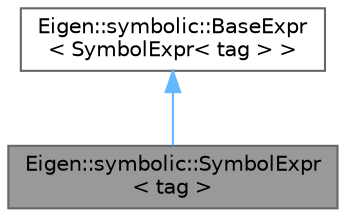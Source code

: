 digraph "Eigen::symbolic::SymbolExpr&lt; tag &gt;"
{
 // LATEX_PDF_SIZE
  bgcolor="transparent";
  edge [fontname=Helvetica,fontsize=10,labelfontname=Helvetica,labelfontsize=10];
  node [fontname=Helvetica,fontsize=10,shape=box,height=0.2,width=0.4];
  Node1 [id="Node000001",label="Eigen::symbolic::SymbolExpr\l\< tag \>",height=0.2,width=0.4,color="gray40", fillcolor="grey60", style="filled", fontcolor="black",tooltip=" "];
  Node2 -> Node1 [id="edge2_Node000001_Node000002",dir="back",color="steelblue1",style="solid",tooltip=" "];
  Node2 [id="Node000002",label="Eigen::symbolic::BaseExpr\l\< SymbolExpr\< tag \> \>",height=0.2,width=0.4,color="gray40", fillcolor="white", style="filled",URL="$classEigen_1_1symbolic_1_1BaseExpr.html",tooltip=" "];
}
